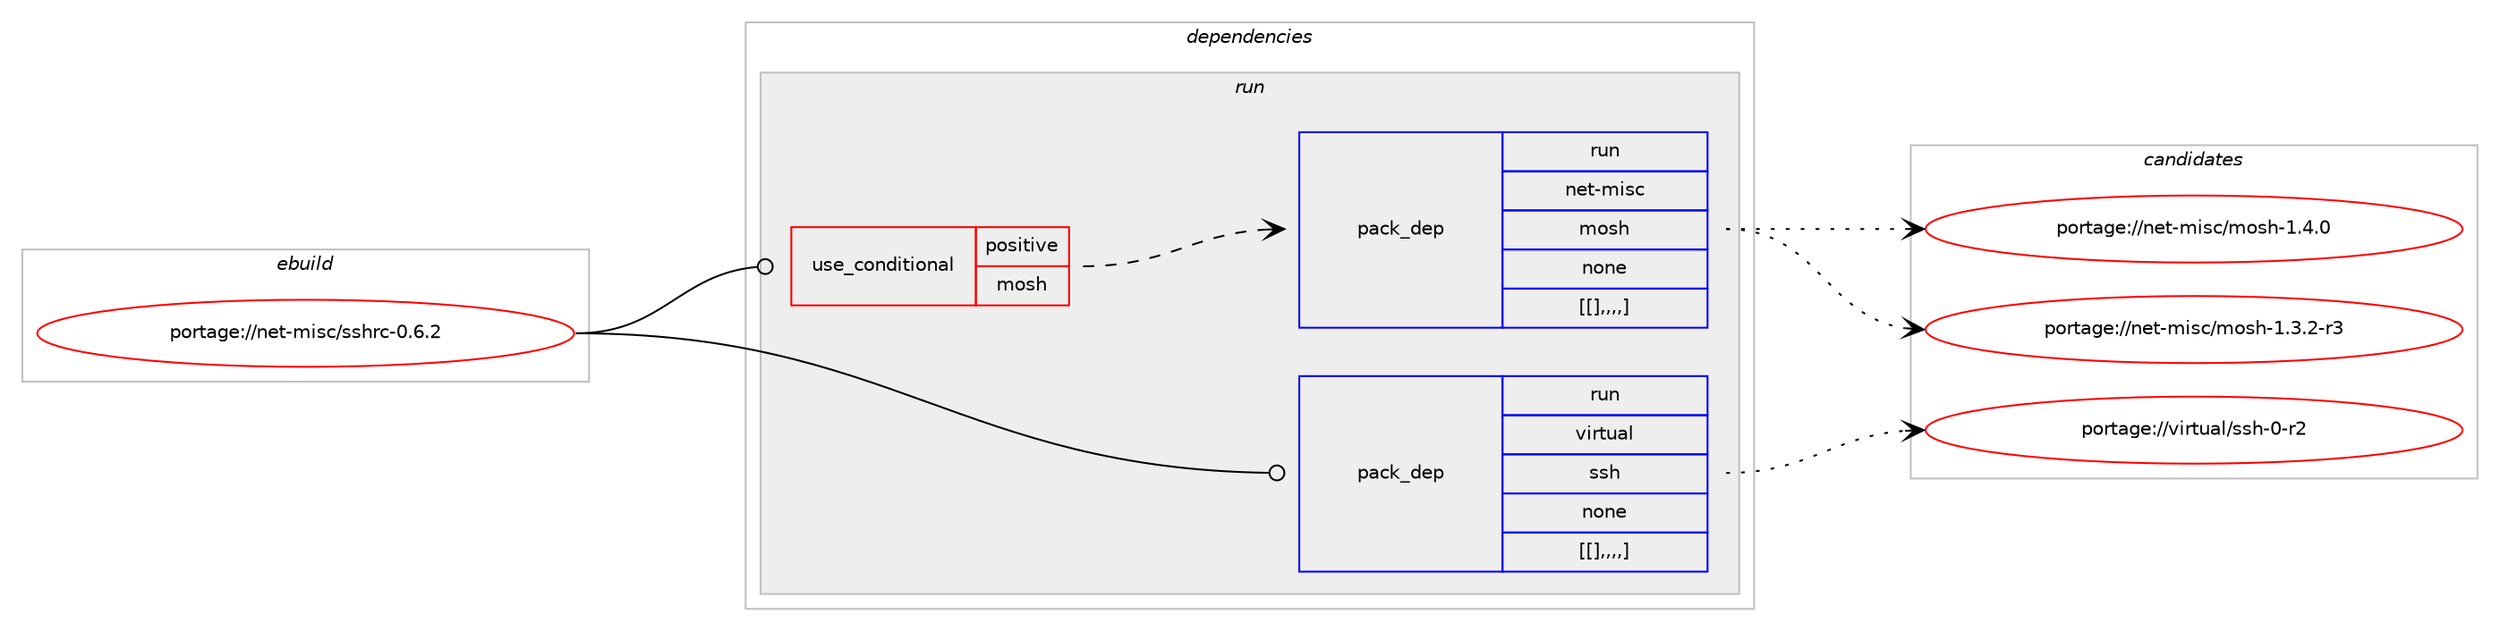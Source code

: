 digraph prolog {

# *************
# Graph options
# *************

newrank=true;
concentrate=true;
compound=true;
graph [rankdir=LR,fontname=Helvetica,fontsize=10,ranksep=1.5];#, ranksep=2.5, nodesep=0.2];
edge  [arrowhead=vee];
node  [fontname=Helvetica,fontsize=10];

# **********
# The ebuild
# **********

subgraph cluster_leftcol {
color=gray;
label=<<i>ebuild</i>>;
id [label="portage://net-misc/sshrc-0.6.2", color=red, width=4, href="../net-misc/sshrc-0.6.2.svg"];
}

# ****************
# The dependencies
# ****************

subgraph cluster_midcol {
color=gray;
label=<<i>dependencies</i>>;
subgraph cluster_compile {
fillcolor="#eeeeee";
style=filled;
label=<<i>compile</i>>;
}
subgraph cluster_compileandrun {
fillcolor="#eeeeee";
style=filled;
label=<<i>compile and run</i>>;
}
subgraph cluster_run {
fillcolor="#eeeeee";
style=filled;
label=<<i>run</i>>;
subgraph cond103005 {
dependency392414 [label=<<TABLE BORDER="0" CELLBORDER="1" CELLSPACING="0" CELLPADDING="4"><TR><TD ROWSPAN="3" CELLPADDING="10">use_conditional</TD></TR><TR><TD>positive</TD></TR><TR><TD>mosh</TD></TR></TABLE>>, shape=none, color=red];
subgraph pack286555 {
dependency392415 [label=<<TABLE BORDER="0" CELLBORDER="1" CELLSPACING="0" CELLPADDING="4" WIDTH="220"><TR><TD ROWSPAN="6" CELLPADDING="30">pack_dep</TD></TR><TR><TD WIDTH="110">run</TD></TR><TR><TD>net-misc</TD></TR><TR><TD>mosh</TD></TR><TR><TD>none</TD></TR><TR><TD>[[],,,,]</TD></TR></TABLE>>, shape=none, color=blue];
}
dependency392414:e -> dependency392415:w [weight=20,style="dashed",arrowhead="vee"];
}
id:e -> dependency392414:w [weight=20,style="solid",arrowhead="odot"];
subgraph pack286556 {
dependency392416 [label=<<TABLE BORDER="0" CELLBORDER="1" CELLSPACING="0" CELLPADDING="4" WIDTH="220"><TR><TD ROWSPAN="6" CELLPADDING="30">pack_dep</TD></TR><TR><TD WIDTH="110">run</TD></TR><TR><TD>virtual</TD></TR><TR><TD>ssh</TD></TR><TR><TD>none</TD></TR><TR><TD>[[],,,,]</TD></TR></TABLE>>, shape=none, color=blue];
}
id:e -> dependency392416:w [weight=20,style="solid",arrowhead="odot"];
}
}

# **************
# The candidates
# **************

subgraph cluster_choices {
rank=same;
color=gray;
label=<<i>candidates</i>>;

subgraph choice286555 {
color=black;
nodesep=1;
choice110101116451091051159947109111115104454946524648 [label="portage://net-misc/mosh-1.4.0", color=red, width=4,href="../net-misc/mosh-1.4.0.svg"];
choice1101011164510910511599471091111151044549465146504511451 [label="portage://net-misc/mosh-1.3.2-r3", color=red, width=4,href="../net-misc/mosh-1.3.2-r3.svg"];
dependency392415:e -> choice110101116451091051159947109111115104454946524648:w [style=dotted,weight="100"];
dependency392415:e -> choice1101011164510910511599471091111151044549465146504511451:w [style=dotted,weight="100"];
}
subgraph choice286556 {
color=black;
nodesep=1;
choice118105114116117971084711511510445484511450 [label="portage://virtual/ssh-0-r2", color=red, width=4,href="../virtual/ssh-0-r2.svg"];
dependency392416:e -> choice118105114116117971084711511510445484511450:w [style=dotted,weight="100"];
}
}

}
